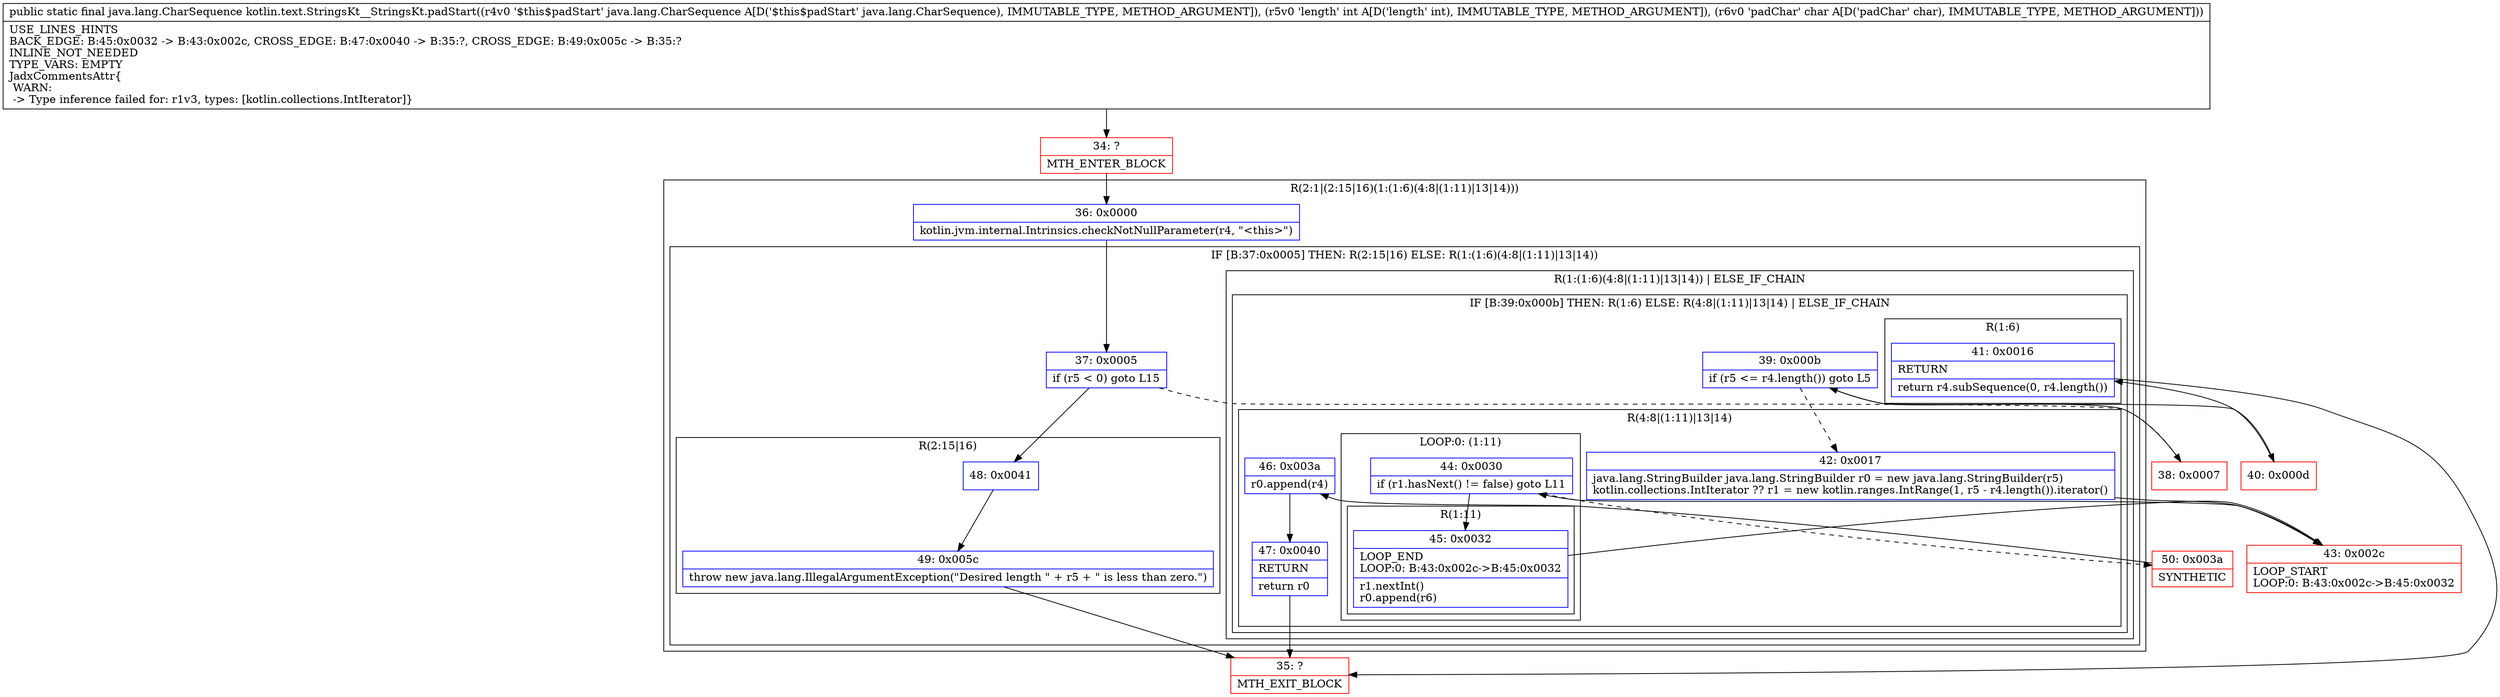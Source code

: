 digraph "CFG forkotlin.text.StringsKt__StringsKt.padStart(Ljava\/lang\/CharSequence;IC)Ljava\/lang\/CharSequence;" {
subgraph cluster_Region_417541789 {
label = "R(2:1|(2:15|16)(1:(1:6)(4:8|(1:11)|13|14)))";
node [shape=record,color=blue];
Node_36 [shape=record,label="{36\:\ 0x0000|kotlin.jvm.internal.Intrinsics.checkNotNullParameter(r4, \"\<this\>\")\l}"];
subgraph cluster_IfRegion_532456875 {
label = "IF [B:37:0x0005] THEN: R(2:15|16) ELSE: R(1:(1:6)(4:8|(1:11)|13|14))";
node [shape=record,color=blue];
Node_37 [shape=record,label="{37\:\ 0x0005|if (r5 \< 0) goto L15\l}"];
subgraph cluster_Region_1383095241 {
label = "R(2:15|16)";
node [shape=record,color=blue];
Node_48 [shape=record,label="{48\:\ 0x0041}"];
Node_49 [shape=record,label="{49\:\ 0x005c|throw new java.lang.IllegalArgumentException(\"Desired length \" + r5 + \" is less than zero.\")\l}"];
}
subgraph cluster_Region_193514235 {
label = "R(1:(1:6)(4:8|(1:11)|13|14)) | ELSE_IF_CHAIN\l";
node [shape=record,color=blue];
subgraph cluster_IfRegion_169773777 {
label = "IF [B:39:0x000b] THEN: R(1:6) ELSE: R(4:8|(1:11)|13|14) | ELSE_IF_CHAIN\l";
node [shape=record,color=blue];
Node_39 [shape=record,label="{39\:\ 0x000b|if (r5 \<= r4.length()) goto L5\l}"];
subgraph cluster_Region_1895167940 {
label = "R(1:6)";
node [shape=record,color=blue];
Node_41 [shape=record,label="{41\:\ 0x0016|RETURN\l|return r4.subSequence(0, r4.length())\l}"];
}
subgraph cluster_Region_1833234235 {
label = "R(4:8|(1:11)|13|14)";
node [shape=record,color=blue];
Node_42 [shape=record,label="{42\:\ 0x0017|java.lang.StringBuilder java.lang.StringBuilder r0 = new java.lang.StringBuilder(r5)\lkotlin.collections.IntIterator ?? r1 = new kotlin.ranges.IntRange(1, r5 \- r4.length()).iterator()\l}"];
subgraph cluster_LoopRegion_1728041200 {
label = "LOOP:0: (1:11)";
node [shape=record,color=blue];
Node_44 [shape=record,label="{44\:\ 0x0030|if (r1.hasNext() != false) goto L11\l}"];
subgraph cluster_Region_1785117637 {
label = "R(1:11)";
node [shape=record,color=blue];
Node_45 [shape=record,label="{45\:\ 0x0032|LOOP_END\lLOOP:0: B:43:0x002c\-\>B:45:0x0032\l|r1.nextInt()\lr0.append(r6)\l}"];
}
}
Node_46 [shape=record,label="{46\:\ 0x003a|r0.append(r4)\l}"];
Node_47 [shape=record,label="{47\:\ 0x0040|RETURN\l|return r0\l}"];
}
}
}
}
}
Node_34 [shape=record,color=red,label="{34\:\ ?|MTH_ENTER_BLOCK\l}"];
Node_38 [shape=record,color=red,label="{38\:\ 0x0007}"];
Node_40 [shape=record,color=red,label="{40\:\ 0x000d}"];
Node_35 [shape=record,color=red,label="{35\:\ ?|MTH_EXIT_BLOCK\l}"];
Node_43 [shape=record,color=red,label="{43\:\ 0x002c|LOOP_START\lLOOP:0: B:43:0x002c\-\>B:45:0x0032\l}"];
Node_50 [shape=record,color=red,label="{50\:\ 0x003a|SYNTHETIC\l}"];
MethodNode[shape=record,label="{public static final java.lang.CharSequence kotlin.text.StringsKt__StringsKt.padStart((r4v0 '$this$padStart' java.lang.CharSequence A[D('$this$padStart' java.lang.CharSequence), IMMUTABLE_TYPE, METHOD_ARGUMENT]), (r5v0 'length' int A[D('length' int), IMMUTABLE_TYPE, METHOD_ARGUMENT]), (r6v0 'padChar' char A[D('padChar' char), IMMUTABLE_TYPE, METHOD_ARGUMENT]))  | USE_LINES_HINTS\lBACK_EDGE: B:45:0x0032 \-\> B:43:0x002c, CROSS_EDGE: B:47:0x0040 \-\> B:35:?, CROSS_EDGE: B:49:0x005c \-\> B:35:?\lINLINE_NOT_NEEDED\lTYPE_VARS: EMPTY\lJadxCommentsAttr\{\l WARN: \l \-\> Type inference failed for: r1v3, types: [kotlin.collections.IntIterator]\}\l}"];
MethodNode -> Node_34;Node_36 -> Node_37;
Node_37 -> Node_38[style=dashed];
Node_37 -> Node_48;
Node_48 -> Node_49;
Node_49 -> Node_35;
Node_39 -> Node_40;
Node_39 -> Node_42[style=dashed];
Node_41 -> Node_35;
Node_42 -> Node_43;
Node_44 -> Node_45;
Node_44 -> Node_50[style=dashed];
Node_45 -> Node_43;
Node_46 -> Node_47;
Node_47 -> Node_35;
Node_34 -> Node_36;
Node_38 -> Node_39;
Node_40 -> Node_41;
Node_43 -> Node_44;
Node_50 -> Node_46;
}

